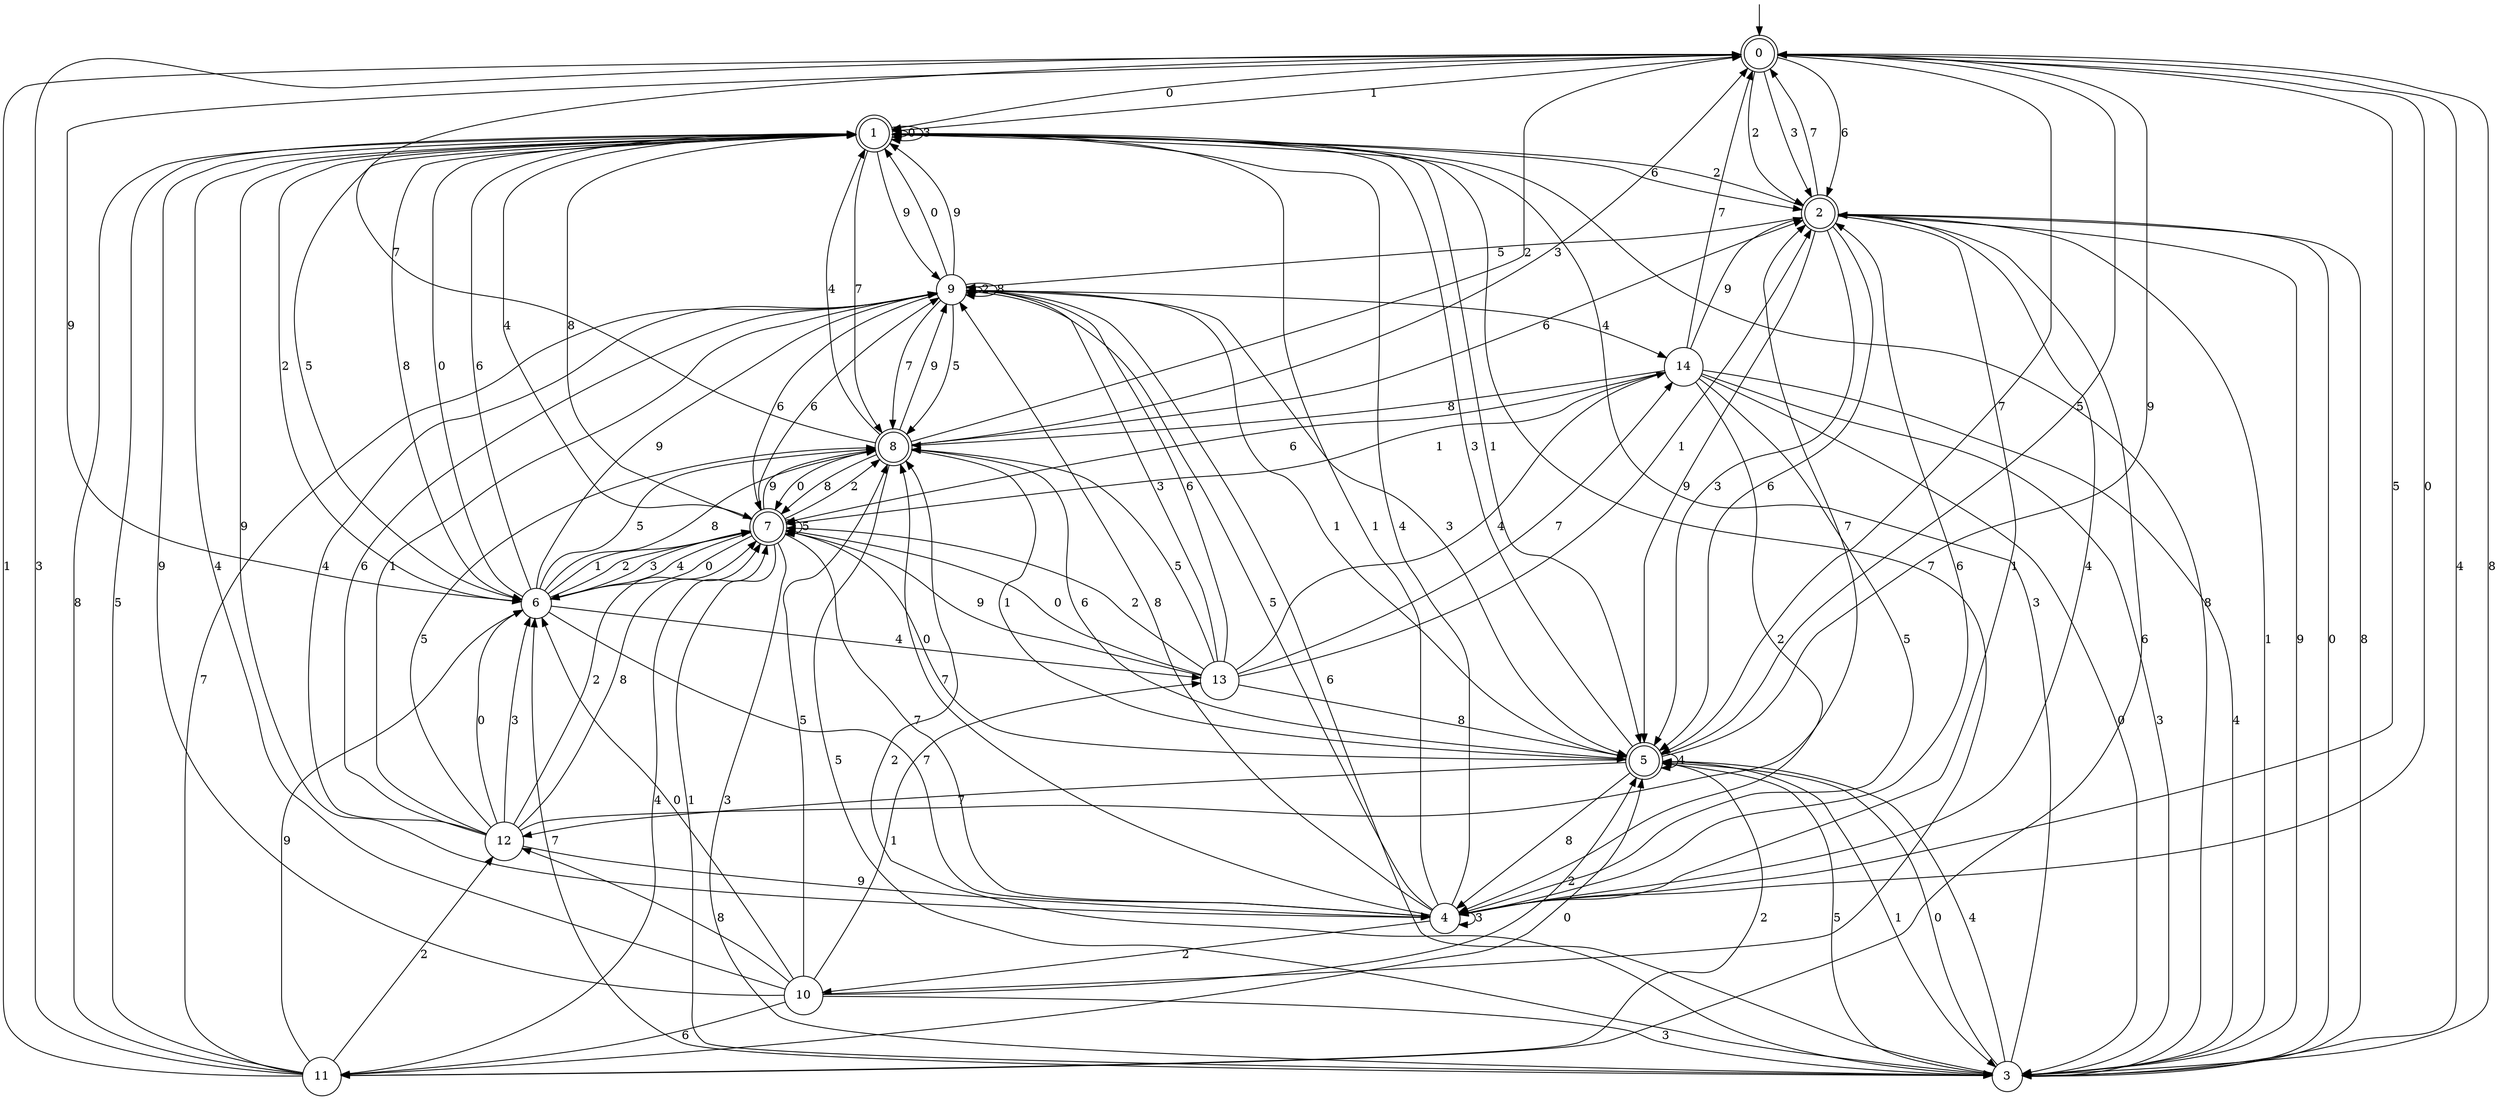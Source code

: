 digraph g {

	s0 [shape="doublecircle" label="0"];
	s1 [shape="doublecircle" label="1"];
	s2 [shape="doublecircle" label="2"];
	s3 [shape="circle" label="3"];
	s4 [shape="circle" label="4"];
	s5 [shape="doublecircle" label="5"];
	s6 [shape="circle" label="6"];
	s7 [shape="doublecircle" label="7"];
	s8 [shape="doublecircle" label="8"];
	s9 [shape="circle" label="9"];
	s10 [shape="circle" label="10"];
	s11 [shape="circle" label="11"];
	s12 [shape="circle" label="12"];
	s13 [shape="circle" label="13"];
	s14 [shape="circle" label="14"];
	s0 -> s1 [label="0"];
	s0 -> s1 [label="1"];
	s0 -> s2 [label="2"];
	s0 -> s2 [label="3"];
	s0 -> s3 [label="4"];
	s0 -> s4 [label="5"];
	s0 -> s2 [label="6"];
	s0 -> s5 [label="7"];
	s0 -> s3 [label="8"];
	s0 -> s6 [label="9"];
	s1 -> s1 [label="0"];
	s1 -> s5 [label="1"];
	s1 -> s6 [label="2"];
	s1 -> s1 [label="3"];
	s1 -> s7 [label="4"];
	s1 -> s6 [label="5"];
	s1 -> s2 [label="6"];
	s1 -> s8 [label="7"];
	s1 -> s6 [label="8"];
	s1 -> s9 [label="9"];
	s2 -> s3 [label="0"];
	s2 -> s4 [label="1"];
	s2 -> s1 [label="2"];
	s2 -> s5 [label="3"];
	s2 -> s4 [label="4"];
	s2 -> s9 [label="5"];
	s2 -> s5 [label="6"];
	s2 -> s0 [label="7"];
	s2 -> s3 [label="8"];
	s2 -> s5 [label="9"];
	s3 -> s5 [label="0"];
	s3 -> s2 [label="1"];
	s3 -> s8 [label="2"];
	s3 -> s1 [label="3"];
	s3 -> s5 [label="4"];
	s3 -> s5 [label="5"];
	s3 -> s9 [label="6"];
	s3 -> s6 [label="7"];
	s3 -> s1 [label="8"];
	s3 -> s2 [label="9"];
	s4 -> s0 [label="0"];
	s4 -> s1 [label="1"];
	s4 -> s10 [label="2"];
	s4 -> s4 [label="3"];
	s4 -> s1 [label="4"];
	s4 -> s9 [label="5"];
	s4 -> s2 [label="6"];
	s4 -> s8 [label="7"];
	s4 -> s9 [label="8"];
	s4 -> s1 [label="9"];
	s5 -> s7 [label="0"];
	s5 -> s3 [label="1"];
	s5 -> s11 [label="2"];
	s5 -> s1 [label="3"];
	s5 -> s5 [label="4"];
	s5 -> s0 [label="5"];
	s5 -> s8 [label="6"];
	s5 -> s12 [label="7"];
	s5 -> s4 [label="8"];
	s5 -> s0 [label="9"];
	s6 -> s1 [label="0"];
	s6 -> s7 [label="1"];
	s6 -> s7 [label="2"];
	s6 -> s7 [label="3"];
	s6 -> s13 [label="4"];
	s6 -> s8 [label="5"];
	s6 -> s1 [label="6"];
	s6 -> s4 [label="7"];
	s6 -> s8 [label="8"];
	s6 -> s9 [label="9"];
	s7 -> s6 [label="0"];
	s7 -> s3 [label="1"];
	s7 -> s8 [label="2"];
	s7 -> s3 [label="3"];
	s7 -> s6 [label="4"];
	s7 -> s7 [label="5"];
	s7 -> s9 [label="6"];
	s7 -> s4 [label="7"];
	s7 -> s1 [label="8"];
	s7 -> s8 [label="9"];
	s8 -> s7 [label="0"];
	s8 -> s5 [label="1"];
	s8 -> s0 [label="2"];
	s8 -> s0 [label="3"];
	s8 -> s1 [label="4"];
	s8 -> s3 [label="5"];
	s8 -> s2 [label="6"];
	s8 -> s0 [label="7"];
	s8 -> s7 [label="8"];
	s8 -> s9 [label="9"];
	s9 -> s1 [label="0"];
	s9 -> s5 [label="1"];
	s9 -> s9 [label="2"];
	s9 -> s5 [label="3"];
	s9 -> s14 [label="4"];
	s9 -> s8 [label="5"];
	s9 -> s7 [label="6"];
	s9 -> s8 [label="7"];
	s9 -> s9 [label="8"];
	s9 -> s1 [label="9"];
	s10 -> s6 [label="0"];
	s10 -> s13 [label="1"];
	s10 -> s5 [label="2"];
	s10 -> s3 [label="3"];
	s10 -> s1 [label="4"];
	s10 -> s8 [label="5"];
	s10 -> s11 [label="6"];
	s10 -> s1 [label="7"];
	s10 -> s12 [label="8"];
	s10 -> s1 [label="9"];
	s11 -> s5 [label="0"];
	s11 -> s0 [label="1"];
	s11 -> s12 [label="2"];
	s11 -> s0 [label="3"];
	s11 -> s7 [label="4"];
	s11 -> s1 [label="5"];
	s11 -> s2 [label="6"];
	s11 -> s9 [label="7"];
	s11 -> s1 [label="8"];
	s11 -> s6 [label="9"];
	s12 -> s6 [label="0"];
	s12 -> s9 [label="1"];
	s12 -> s7 [label="2"];
	s12 -> s6 [label="3"];
	s12 -> s9 [label="4"];
	s12 -> s8 [label="5"];
	s12 -> s9 [label="6"];
	s12 -> s2 [label="7"];
	s12 -> s7 [label="8"];
	s12 -> s4 [label="9"];
	s13 -> s7 [label="0"];
	s13 -> s2 [label="1"];
	s13 -> s7 [label="2"];
	s13 -> s9 [label="3"];
	s13 -> s14 [label="4"];
	s13 -> s8 [label="5"];
	s13 -> s9 [label="6"];
	s13 -> s14 [label="7"];
	s13 -> s5 [label="8"];
	s13 -> s7 [label="9"];
	s14 -> s3 [label="0"];
	s14 -> s7 [label="1"];
	s14 -> s4 [label="2"];
	s14 -> s3 [label="3"];
	s14 -> s3 [label="4"];
	s14 -> s4 [label="5"];
	s14 -> s7 [label="6"];
	s14 -> s0 [label="7"];
	s14 -> s8 [label="8"];
	s14 -> s2 [label="9"];

__start0 [label="" shape="none" width="0" height="0"];
__start0 -> s0;

}
